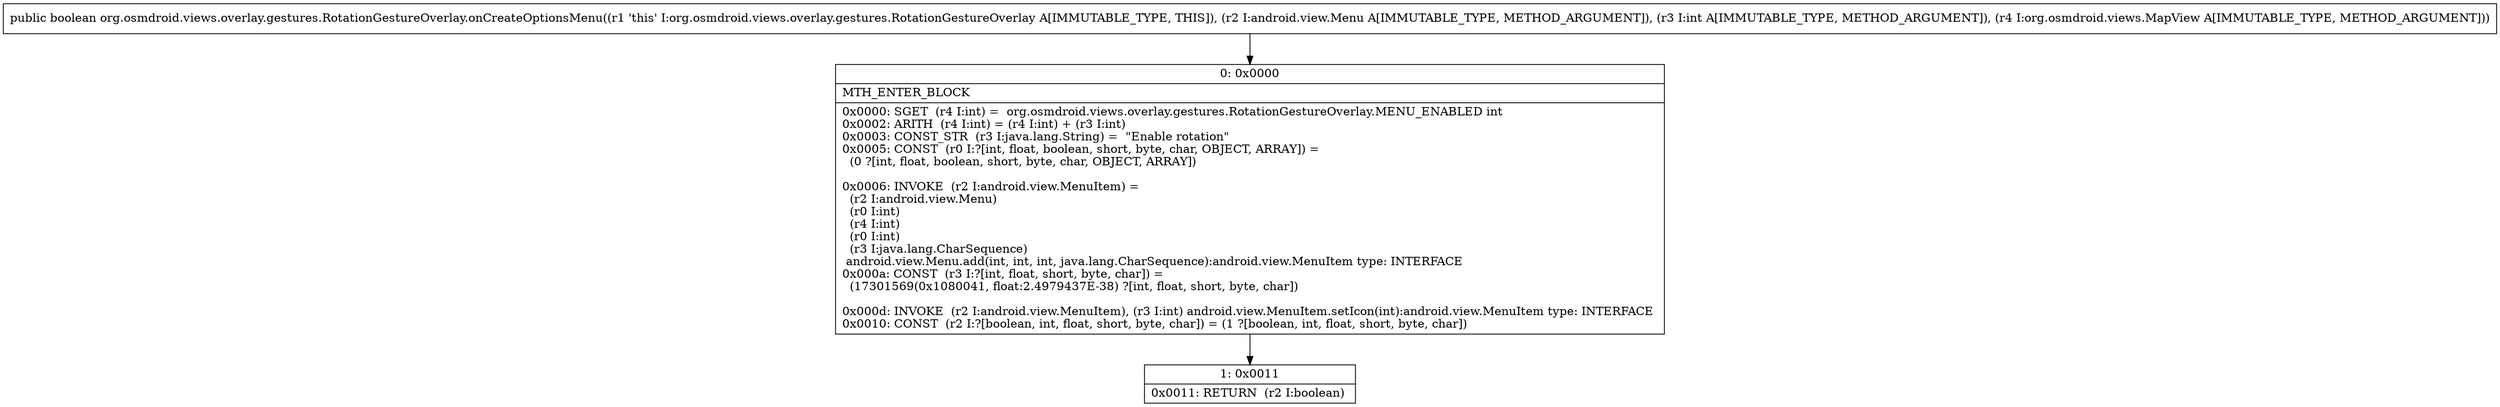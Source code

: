 digraph "CFG fororg.osmdroid.views.overlay.gestures.RotationGestureOverlay.onCreateOptionsMenu(Landroid\/view\/Menu;ILorg\/osmdroid\/views\/MapView;)Z" {
Node_0 [shape=record,label="{0\:\ 0x0000|MTH_ENTER_BLOCK\l|0x0000: SGET  (r4 I:int) =  org.osmdroid.views.overlay.gestures.RotationGestureOverlay.MENU_ENABLED int \l0x0002: ARITH  (r4 I:int) = (r4 I:int) + (r3 I:int) \l0x0003: CONST_STR  (r3 I:java.lang.String) =  \"Enable rotation\" \l0x0005: CONST  (r0 I:?[int, float, boolean, short, byte, char, OBJECT, ARRAY]) = \l  (0 ?[int, float, boolean, short, byte, char, OBJECT, ARRAY])\l \l0x0006: INVOKE  (r2 I:android.view.MenuItem) = \l  (r2 I:android.view.Menu)\l  (r0 I:int)\l  (r4 I:int)\l  (r0 I:int)\l  (r3 I:java.lang.CharSequence)\l android.view.Menu.add(int, int, int, java.lang.CharSequence):android.view.MenuItem type: INTERFACE \l0x000a: CONST  (r3 I:?[int, float, short, byte, char]) = \l  (17301569(0x1080041, float:2.4979437E\-38) ?[int, float, short, byte, char])\l \l0x000d: INVOKE  (r2 I:android.view.MenuItem), (r3 I:int) android.view.MenuItem.setIcon(int):android.view.MenuItem type: INTERFACE \l0x0010: CONST  (r2 I:?[boolean, int, float, short, byte, char]) = (1 ?[boolean, int, float, short, byte, char]) \l}"];
Node_1 [shape=record,label="{1\:\ 0x0011|0x0011: RETURN  (r2 I:boolean) \l}"];
MethodNode[shape=record,label="{public boolean org.osmdroid.views.overlay.gestures.RotationGestureOverlay.onCreateOptionsMenu((r1 'this' I:org.osmdroid.views.overlay.gestures.RotationGestureOverlay A[IMMUTABLE_TYPE, THIS]), (r2 I:android.view.Menu A[IMMUTABLE_TYPE, METHOD_ARGUMENT]), (r3 I:int A[IMMUTABLE_TYPE, METHOD_ARGUMENT]), (r4 I:org.osmdroid.views.MapView A[IMMUTABLE_TYPE, METHOD_ARGUMENT])) }"];
MethodNode -> Node_0;
Node_0 -> Node_1;
}

